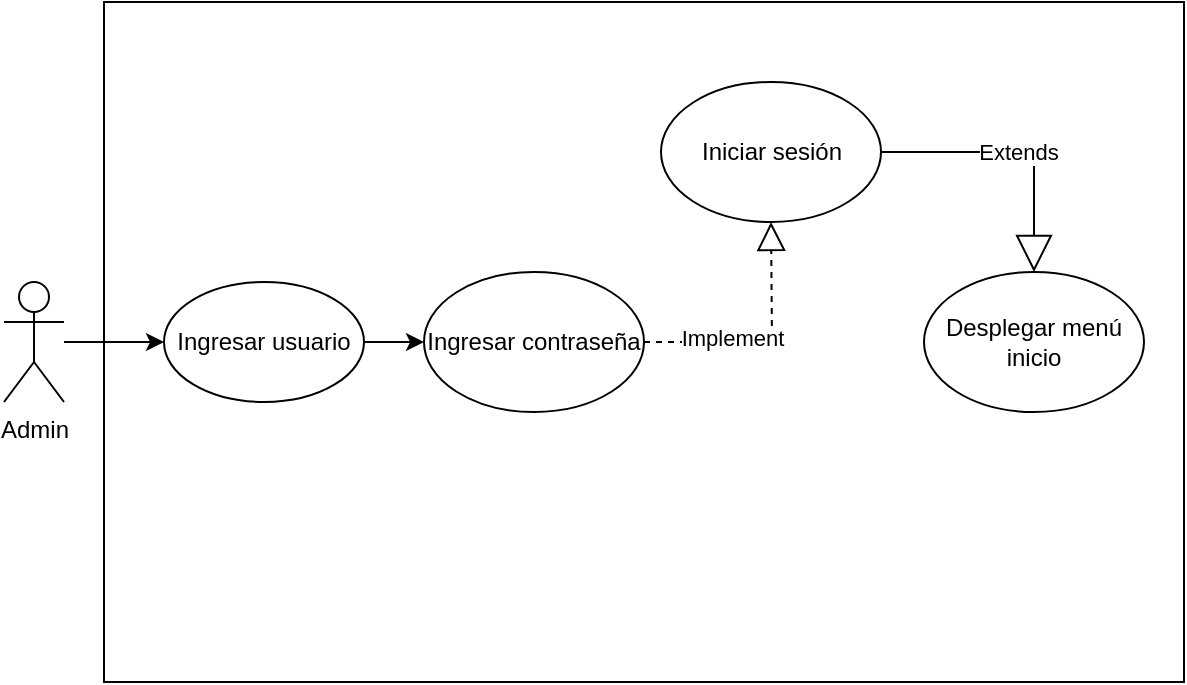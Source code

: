 <mxfile version="24.7.13">
  <diagram name="Página-1" id="2q5IjfIliK_JajHTXci-">
    <mxGraphModel grid="1" page="1" gridSize="10" guides="1" tooltips="1" connect="1" arrows="1" fold="1" pageScale="1" pageWidth="827" pageHeight="1169" math="0" shadow="0">
      <root>
        <mxCell id="0" />
        <mxCell id="1" parent="0" />
        <mxCell id="MHZqywm2RGJGBJ6-DK7l-1" value="" style="rounded=0;whiteSpace=wrap;html=1;align=left;" vertex="1" parent="1">
          <mxGeometry x="160" y="160" width="540" height="340" as="geometry" />
        </mxCell>
        <mxCell id="MHZqywm2RGJGBJ6-DK7l-2" value="" style="edgeStyle=orthogonalEdgeStyle;rounded=0;orthogonalLoop=1;jettySize=auto;html=1;" edge="1" parent="1" source="MHZqywm2RGJGBJ6-DK7l-3" target="MHZqywm2RGJGBJ6-DK7l-5">
          <mxGeometry relative="1" as="geometry">
            <mxPoint x="190" y="330" as="targetPoint" />
          </mxGeometry>
        </mxCell>
        <mxCell id="MHZqywm2RGJGBJ6-DK7l-3" value="Admin" style="shape=umlActor;verticalLabelPosition=bottom;verticalAlign=top;html=1;outlineConnect=0;" vertex="1" parent="1">
          <mxGeometry x="110" y="300" width="30" height="60" as="geometry" />
        </mxCell>
        <mxCell id="MHZqywm2RGJGBJ6-DK7l-4" value="" style="edgeStyle=orthogonalEdgeStyle;rounded=0;orthogonalLoop=1;jettySize=auto;html=1;" edge="1" parent="1" source="MHZqywm2RGJGBJ6-DK7l-5" target="MHZqywm2RGJGBJ6-DK7l-7">
          <mxGeometry relative="1" as="geometry" />
        </mxCell>
        <mxCell id="MHZqywm2RGJGBJ6-DK7l-5" value="Ingresar usuario" style="ellipse;whiteSpace=wrap;html=1;" vertex="1" parent="1">
          <mxGeometry x="190" y="300" width="100" height="60" as="geometry" />
        </mxCell>
        <mxCell id="MHZqywm2RGJGBJ6-DK7l-7" value="Ingresar contraseña" style="ellipse;whiteSpace=wrap;html=1;" vertex="1" parent="1">
          <mxGeometry x="320" y="295" width="110" height="70" as="geometry" />
        </mxCell>
        <mxCell id="MHZqywm2RGJGBJ6-DK7l-9" value="Iniciar sesión" style="ellipse;whiteSpace=wrap;html=1;" vertex="1" parent="1">
          <mxGeometry x="438.5" y="200" width="110" height="70" as="geometry" />
        </mxCell>
        <mxCell id="MHZqywm2RGJGBJ6-DK7l-10" value="Desplegar menú inicio" style="ellipse;whiteSpace=wrap;html=1;" vertex="1" parent="1">
          <mxGeometry x="570" y="295" width="110" height="70" as="geometry" />
        </mxCell>
        <mxCell id="nMw6MyfmQw3vknaODR1c-2" value="" style="endArrow=block;dashed=1;endFill=0;endSize=12;html=1;rounded=0;entryX=0.5;entryY=1;entryDx=0;entryDy=0;exitX=1;exitY=0.5;exitDx=0;exitDy=0;" edge="1" parent="1" source="MHZqywm2RGJGBJ6-DK7l-7" target="MHZqywm2RGJGBJ6-DK7l-9">
          <mxGeometry width="160" relative="1" as="geometry">
            <mxPoint x="330" y="410" as="sourcePoint" />
            <mxPoint x="490" y="410" as="targetPoint" />
            <Array as="points">
              <mxPoint x="494" y="330" />
            </Array>
          </mxGeometry>
        </mxCell>
        <mxCell id="nMw6MyfmQw3vknaODR1c-5" value="Implement" style="edgeLabel;html=1;align=center;verticalAlign=middle;resizable=0;points=[];" connectable="0" vertex="1" parent="nMw6MyfmQw3vknaODR1c-2">
          <mxGeometry x="-0.288" y="2" relative="1" as="geometry">
            <mxPoint as="offset" />
          </mxGeometry>
        </mxCell>
        <mxCell id="nMw6MyfmQw3vknaODR1c-3" value="Extends" style="endArrow=block;endSize=16;endFill=0;html=1;rounded=0;exitX=1;exitY=0.5;exitDx=0;exitDy=0;entryX=0.5;entryY=0;entryDx=0;entryDy=0;" edge="1" parent="1" source="MHZqywm2RGJGBJ6-DK7l-9" target="MHZqywm2RGJGBJ6-DK7l-10">
          <mxGeometry width="160" relative="1" as="geometry">
            <mxPoint x="330" y="410" as="sourcePoint" />
            <mxPoint x="490" y="410" as="targetPoint" />
            <Array as="points">
              <mxPoint x="625" y="235" />
            </Array>
          </mxGeometry>
        </mxCell>
      </root>
    </mxGraphModel>
  </diagram>
</mxfile>
